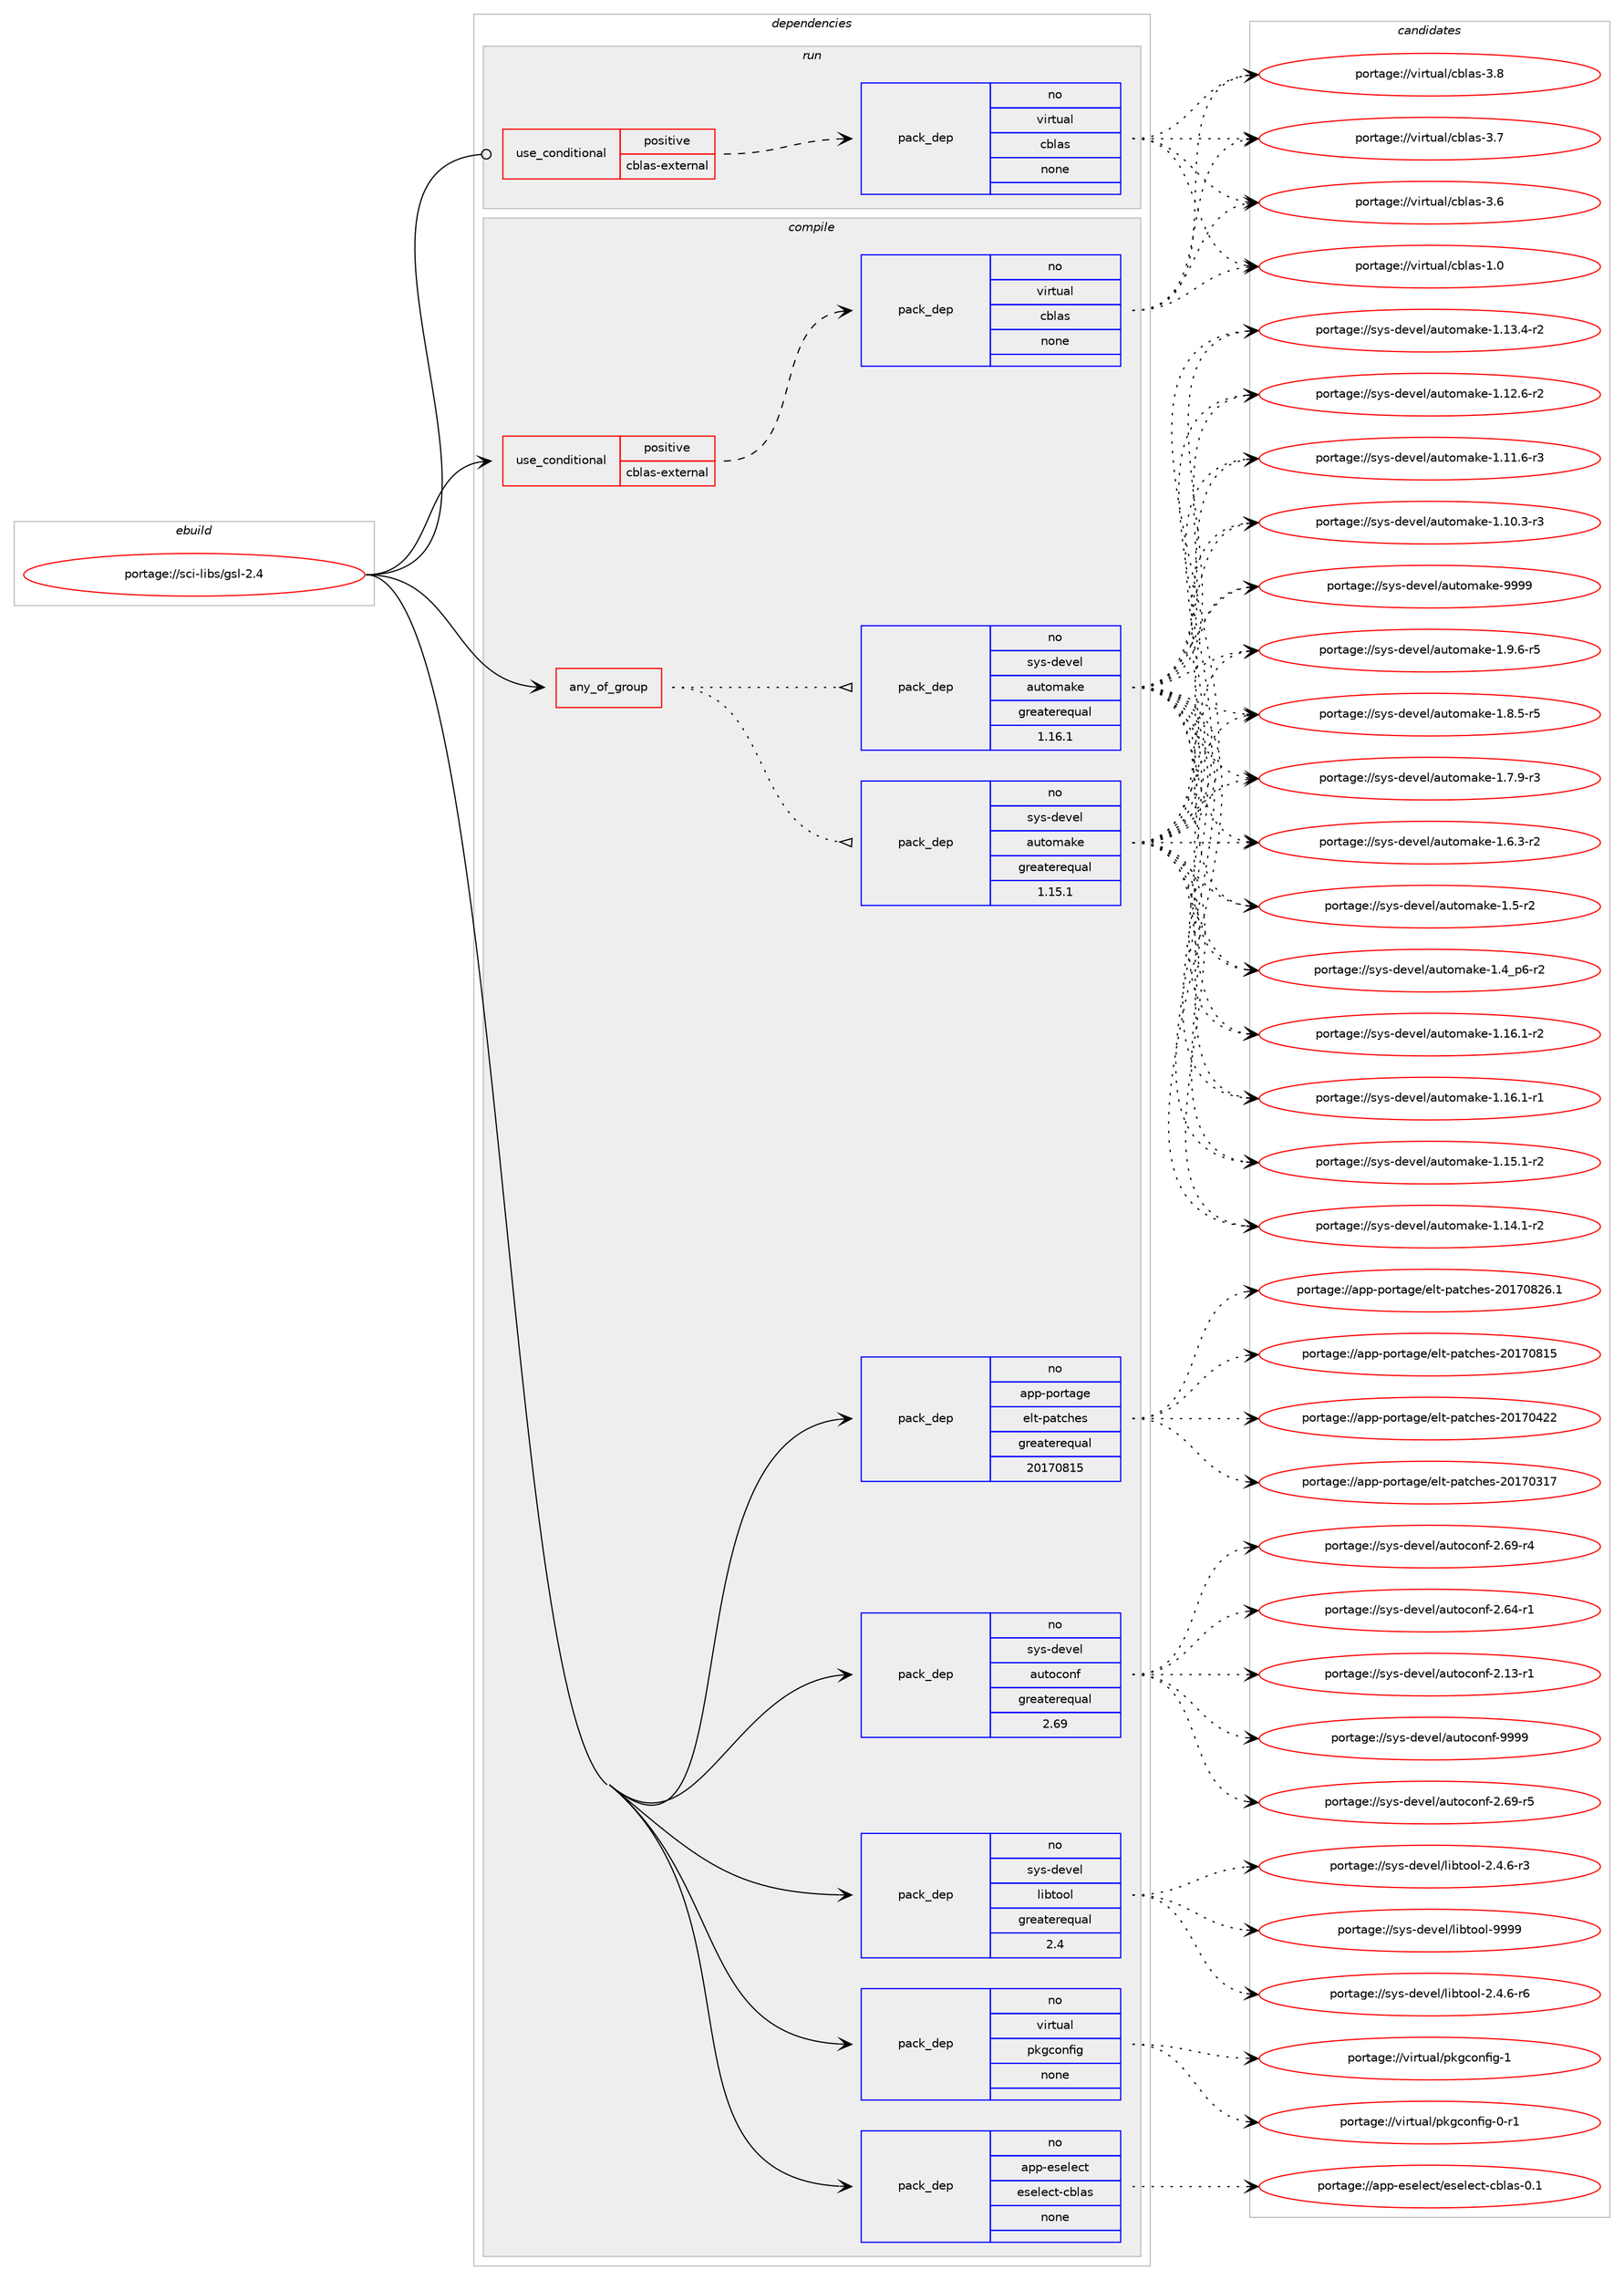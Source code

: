 digraph prolog {

# *************
# Graph options
# *************

newrank=true;
concentrate=true;
compound=true;
graph [rankdir=LR,fontname=Helvetica,fontsize=10,ranksep=1.5];#, ranksep=2.5, nodesep=0.2];
edge  [arrowhead=vee];
node  [fontname=Helvetica,fontsize=10];

# **********
# The ebuild
# **********

subgraph cluster_leftcol {
color=gray;
rank=same;
label=<<i>ebuild</i>>;
id [label="portage://sci-libs/gsl-2.4", color=red, width=4, href="../sci-libs/gsl-2.4.svg"];
}

# ****************
# The dependencies
# ****************

subgraph cluster_midcol {
color=gray;
label=<<i>dependencies</i>>;
subgraph cluster_compile {
fillcolor="#eeeeee";
style=filled;
label=<<i>compile</i>>;
subgraph any1645 {
dependency100079 [label=<<TABLE BORDER="0" CELLBORDER="1" CELLSPACING="0" CELLPADDING="4"><TR><TD CELLPADDING="10">any_of_group</TD></TR></TABLE>>, shape=none, color=red];subgraph pack79242 {
dependency100080 [label=<<TABLE BORDER="0" CELLBORDER="1" CELLSPACING="0" CELLPADDING="4" WIDTH="220"><TR><TD ROWSPAN="6" CELLPADDING="30">pack_dep</TD></TR><TR><TD WIDTH="110">no</TD></TR><TR><TD>sys-devel</TD></TR><TR><TD>automake</TD></TR><TR><TD>greaterequal</TD></TR><TR><TD>1.16.1</TD></TR></TABLE>>, shape=none, color=blue];
}
dependency100079:e -> dependency100080:w [weight=20,style="dotted",arrowhead="oinv"];
subgraph pack79243 {
dependency100081 [label=<<TABLE BORDER="0" CELLBORDER="1" CELLSPACING="0" CELLPADDING="4" WIDTH="220"><TR><TD ROWSPAN="6" CELLPADDING="30">pack_dep</TD></TR><TR><TD WIDTH="110">no</TD></TR><TR><TD>sys-devel</TD></TR><TR><TD>automake</TD></TR><TR><TD>greaterequal</TD></TR><TR><TD>1.15.1</TD></TR></TABLE>>, shape=none, color=blue];
}
dependency100079:e -> dependency100081:w [weight=20,style="dotted",arrowhead="oinv"];
}
id:e -> dependency100079:w [weight=20,style="solid",arrowhead="vee"];
subgraph cond19112 {
dependency100082 [label=<<TABLE BORDER="0" CELLBORDER="1" CELLSPACING="0" CELLPADDING="4"><TR><TD ROWSPAN="3" CELLPADDING="10">use_conditional</TD></TR><TR><TD>positive</TD></TR><TR><TD>cblas-external</TD></TR></TABLE>>, shape=none, color=red];
subgraph pack79244 {
dependency100083 [label=<<TABLE BORDER="0" CELLBORDER="1" CELLSPACING="0" CELLPADDING="4" WIDTH="220"><TR><TD ROWSPAN="6" CELLPADDING="30">pack_dep</TD></TR><TR><TD WIDTH="110">no</TD></TR><TR><TD>virtual</TD></TR><TR><TD>cblas</TD></TR><TR><TD>none</TD></TR><TR><TD></TD></TR></TABLE>>, shape=none, color=blue];
}
dependency100082:e -> dependency100083:w [weight=20,style="dashed",arrowhead="vee"];
}
id:e -> dependency100082:w [weight=20,style="solid",arrowhead="vee"];
subgraph pack79245 {
dependency100084 [label=<<TABLE BORDER="0" CELLBORDER="1" CELLSPACING="0" CELLPADDING="4" WIDTH="220"><TR><TD ROWSPAN="6" CELLPADDING="30">pack_dep</TD></TR><TR><TD WIDTH="110">no</TD></TR><TR><TD>app-eselect</TD></TR><TR><TD>eselect-cblas</TD></TR><TR><TD>none</TD></TR><TR><TD></TD></TR></TABLE>>, shape=none, color=blue];
}
id:e -> dependency100084:w [weight=20,style="solid",arrowhead="vee"];
subgraph pack79246 {
dependency100085 [label=<<TABLE BORDER="0" CELLBORDER="1" CELLSPACING="0" CELLPADDING="4" WIDTH="220"><TR><TD ROWSPAN="6" CELLPADDING="30">pack_dep</TD></TR><TR><TD WIDTH="110">no</TD></TR><TR><TD>app-portage</TD></TR><TR><TD>elt-patches</TD></TR><TR><TD>greaterequal</TD></TR><TR><TD>20170815</TD></TR></TABLE>>, shape=none, color=blue];
}
id:e -> dependency100085:w [weight=20,style="solid",arrowhead="vee"];
subgraph pack79247 {
dependency100086 [label=<<TABLE BORDER="0" CELLBORDER="1" CELLSPACING="0" CELLPADDING="4" WIDTH="220"><TR><TD ROWSPAN="6" CELLPADDING="30">pack_dep</TD></TR><TR><TD WIDTH="110">no</TD></TR><TR><TD>sys-devel</TD></TR><TR><TD>autoconf</TD></TR><TR><TD>greaterequal</TD></TR><TR><TD>2.69</TD></TR></TABLE>>, shape=none, color=blue];
}
id:e -> dependency100086:w [weight=20,style="solid",arrowhead="vee"];
subgraph pack79248 {
dependency100087 [label=<<TABLE BORDER="0" CELLBORDER="1" CELLSPACING="0" CELLPADDING="4" WIDTH="220"><TR><TD ROWSPAN="6" CELLPADDING="30">pack_dep</TD></TR><TR><TD WIDTH="110">no</TD></TR><TR><TD>sys-devel</TD></TR><TR><TD>libtool</TD></TR><TR><TD>greaterequal</TD></TR><TR><TD>2.4</TD></TR></TABLE>>, shape=none, color=blue];
}
id:e -> dependency100087:w [weight=20,style="solid",arrowhead="vee"];
subgraph pack79249 {
dependency100088 [label=<<TABLE BORDER="0" CELLBORDER="1" CELLSPACING="0" CELLPADDING="4" WIDTH="220"><TR><TD ROWSPAN="6" CELLPADDING="30">pack_dep</TD></TR><TR><TD WIDTH="110">no</TD></TR><TR><TD>virtual</TD></TR><TR><TD>pkgconfig</TD></TR><TR><TD>none</TD></TR><TR><TD></TD></TR></TABLE>>, shape=none, color=blue];
}
id:e -> dependency100088:w [weight=20,style="solid",arrowhead="vee"];
}
subgraph cluster_compileandrun {
fillcolor="#eeeeee";
style=filled;
label=<<i>compile and run</i>>;
}
subgraph cluster_run {
fillcolor="#eeeeee";
style=filled;
label=<<i>run</i>>;
subgraph cond19113 {
dependency100089 [label=<<TABLE BORDER="0" CELLBORDER="1" CELLSPACING="0" CELLPADDING="4"><TR><TD ROWSPAN="3" CELLPADDING="10">use_conditional</TD></TR><TR><TD>positive</TD></TR><TR><TD>cblas-external</TD></TR></TABLE>>, shape=none, color=red];
subgraph pack79250 {
dependency100090 [label=<<TABLE BORDER="0" CELLBORDER="1" CELLSPACING="0" CELLPADDING="4" WIDTH="220"><TR><TD ROWSPAN="6" CELLPADDING="30">pack_dep</TD></TR><TR><TD WIDTH="110">no</TD></TR><TR><TD>virtual</TD></TR><TR><TD>cblas</TD></TR><TR><TD>none</TD></TR><TR><TD></TD></TR></TABLE>>, shape=none, color=blue];
}
dependency100089:e -> dependency100090:w [weight=20,style="dashed",arrowhead="vee"];
}
id:e -> dependency100089:w [weight=20,style="solid",arrowhead="odot"];
}
}

# **************
# The candidates
# **************

subgraph cluster_choices {
rank=same;
color=gray;
label=<<i>candidates</i>>;

subgraph choice79242 {
color=black;
nodesep=1;
choice115121115451001011181011084797117116111109971071014557575757 [label="portage://sys-devel/automake-9999", color=red, width=4,href="../sys-devel/automake-9999.svg"];
choice115121115451001011181011084797117116111109971071014549465746544511453 [label="portage://sys-devel/automake-1.9.6-r5", color=red, width=4,href="../sys-devel/automake-1.9.6-r5.svg"];
choice115121115451001011181011084797117116111109971071014549465646534511453 [label="portage://sys-devel/automake-1.8.5-r5", color=red, width=4,href="../sys-devel/automake-1.8.5-r5.svg"];
choice115121115451001011181011084797117116111109971071014549465546574511451 [label="portage://sys-devel/automake-1.7.9-r3", color=red, width=4,href="../sys-devel/automake-1.7.9-r3.svg"];
choice115121115451001011181011084797117116111109971071014549465446514511450 [label="portage://sys-devel/automake-1.6.3-r2", color=red, width=4,href="../sys-devel/automake-1.6.3-r2.svg"];
choice11512111545100101118101108479711711611110997107101454946534511450 [label="portage://sys-devel/automake-1.5-r2", color=red, width=4,href="../sys-devel/automake-1.5-r2.svg"];
choice115121115451001011181011084797117116111109971071014549465295112544511450 [label="portage://sys-devel/automake-1.4_p6-r2", color=red, width=4,href="../sys-devel/automake-1.4_p6-r2.svg"];
choice11512111545100101118101108479711711611110997107101454946495446494511450 [label="portage://sys-devel/automake-1.16.1-r2", color=red, width=4,href="../sys-devel/automake-1.16.1-r2.svg"];
choice11512111545100101118101108479711711611110997107101454946495446494511449 [label="portage://sys-devel/automake-1.16.1-r1", color=red, width=4,href="../sys-devel/automake-1.16.1-r1.svg"];
choice11512111545100101118101108479711711611110997107101454946495346494511450 [label="portage://sys-devel/automake-1.15.1-r2", color=red, width=4,href="../sys-devel/automake-1.15.1-r2.svg"];
choice11512111545100101118101108479711711611110997107101454946495246494511450 [label="portage://sys-devel/automake-1.14.1-r2", color=red, width=4,href="../sys-devel/automake-1.14.1-r2.svg"];
choice11512111545100101118101108479711711611110997107101454946495146524511450 [label="portage://sys-devel/automake-1.13.4-r2", color=red, width=4,href="../sys-devel/automake-1.13.4-r2.svg"];
choice11512111545100101118101108479711711611110997107101454946495046544511450 [label="portage://sys-devel/automake-1.12.6-r2", color=red, width=4,href="../sys-devel/automake-1.12.6-r2.svg"];
choice11512111545100101118101108479711711611110997107101454946494946544511451 [label="portage://sys-devel/automake-1.11.6-r3", color=red, width=4,href="../sys-devel/automake-1.11.6-r3.svg"];
choice11512111545100101118101108479711711611110997107101454946494846514511451 [label="portage://sys-devel/automake-1.10.3-r3", color=red, width=4,href="../sys-devel/automake-1.10.3-r3.svg"];
dependency100080:e -> choice115121115451001011181011084797117116111109971071014557575757:w [style=dotted,weight="100"];
dependency100080:e -> choice115121115451001011181011084797117116111109971071014549465746544511453:w [style=dotted,weight="100"];
dependency100080:e -> choice115121115451001011181011084797117116111109971071014549465646534511453:w [style=dotted,weight="100"];
dependency100080:e -> choice115121115451001011181011084797117116111109971071014549465546574511451:w [style=dotted,weight="100"];
dependency100080:e -> choice115121115451001011181011084797117116111109971071014549465446514511450:w [style=dotted,weight="100"];
dependency100080:e -> choice11512111545100101118101108479711711611110997107101454946534511450:w [style=dotted,weight="100"];
dependency100080:e -> choice115121115451001011181011084797117116111109971071014549465295112544511450:w [style=dotted,weight="100"];
dependency100080:e -> choice11512111545100101118101108479711711611110997107101454946495446494511450:w [style=dotted,weight="100"];
dependency100080:e -> choice11512111545100101118101108479711711611110997107101454946495446494511449:w [style=dotted,weight="100"];
dependency100080:e -> choice11512111545100101118101108479711711611110997107101454946495346494511450:w [style=dotted,weight="100"];
dependency100080:e -> choice11512111545100101118101108479711711611110997107101454946495246494511450:w [style=dotted,weight="100"];
dependency100080:e -> choice11512111545100101118101108479711711611110997107101454946495146524511450:w [style=dotted,weight="100"];
dependency100080:e -> choice11512111545100101118101108479711711611110997107101454946495046544511450:w [style=dotted,weight="100"];
dependency100080:e -> choice11512111545100101118101108479711711611110997107101454946494946544511451:w [style=dotted,weight="100"];
dependency100080:e -> choice11512111545100101118101108479711711611110997107101454946494846514511451:w [style=dotted,weight="100"];
}
subgraph choice79243 {
color=black;
nodesep=1;
choice115121115451001011181011084797117116111109971071014557575757 [label="portage://sys-devel/automake-9999", color=red, width=4,href="../sys-devel/automake-9999.svg"];
choice115121115451001011181011084797117116111109971071014549465746544511453 [label="portage://sys-devel/automake-1.9.6-r5", color=red, width=4,href="../sys-devel/automake-1.9.6-r5.svg"];
choice115121115451001011181011084797117116111109971071014549465646534511453 [label="portage://sys-devel/automake-1.8.5-r5", color=red, width=4,href="../sys-devel/automake-1.8.5-r5.svg"];
choice115121115451001011181011084797117116111109971071014549465546574511451 [label="portage://sys-devel/automake-1.7.9-r3", color=red, width=4,href="../sys-devel/automake-1.7.9-r3.svg"];
choice115121115451001011181011084797117116111109971071014549465446514511450 [label="portage://sys-devel/automake-1.6.3-r2", color=red, width=4,href="../sys-devel/automake-1.6.3-r2.svg"];
choice11512111545100101118101108479711711611110997107101454946534511450 [label="portage://sys-devel/automake-1.5-r2", color=red, width=4,href="../sys-devel/automake-1.5-r2.svg"];
choice115121115451001011181011084797117116111109971071014549465295112544511450 [label="portage://sys-devel/automake-1.4_p6-r2", color=red, width=4,href="../sys-devel/automake-1.4_p6-r2.svg"];
choice11512111545100101118101108479711711611110997107101454946495446494511450 [label="portage://sys-devel/automake-1.16.1-r2", color=red, width=4,href="../sys-devel/automake-1.16.1-r2.svg"];
choice11512111545100101118101108479711711611110997107101454946495446494511449 [label="portage://sys-devel/automake-1.16.1-r1", color=red, width=4,href="../sys-devel/automake-1.16.1-r1.svg"];
choice11512111545100101118101108479711711611110997107101454946495346494511450 [label="portage://sys-devel/automake-1.15.1-r2", color=red, width=4,href="../sys-devel/automake-1.15.1-r2.svg"];
choice11512111545100101118101108479711711611110997107101454946495246494511450 [label="portage://sys-devel/automake-1.14.1-r2", color=red, width=4,href="../sys-devel/automake-1.14.1-r2.svg"];
choice11512111545100101118101108479711711611110997107101454946495146524511450 [label="portage://sys-devel/automake-1.13.4-r2", color=red, width=4,href="../sys-devel/automake-1.13.4-r2.svg"];
choice11512111545100101118101108479711711611110997107101454946495046544511450 [label="portage://sys-devel/automake-1.12.6-r2", color=red, width=4,href="../sys-devel/automake-1.12.6-r2.svg"];
choice11512111545100101118101108479711711611110997107101454946494946544511451 [label="portage://sys-devel/automake-1.11.6-r3", color=red, width=4,href="../sys-devel/automake-1.11.6-r3.svg"];
choice11512111545100101118101108479711711611110997107101454946494846514511451 [label="portage://sys-devel/automake-1.10.3-r3", color=red, width=4,href="../sys-devel/automake-1.10.3-r3.svg"];
dependency100081:e -> choice115121115451001011181011084797117116111109971071014557575757:w [style=dotted,weight="100"];
dependency100081:e -> choice115121115451001011181011084797117116111109971071014549465746544511453:w [style=dotted,weight="100"];
dependency100081:e -> choice115121115451001011181011084797117116111109971071014549465646534511453:w [style=dotted,weight="100"];
dependency100081:e -> choice115121115451001011181011084797117116111109971071014549465546574511451:w [style=dotted,weight="100"];
dependency100081:e -> choice115121115451001011181011084797117116111109971071014549465446514511450:w [style=dotted,weight="100"];
dependency100081:e -> choice11512111545100101118101108479711711611110997107101454946534511450:w [style=dotted,weight="100"];
dependency100081:e -> choice115121115451001011181011084797117116111109971071014549465295112544511450:w [style=dotted,weight="100"];
dependency100081:e -> choice11512111545100101118101108479711711611110997107101454946495446494511450:w [style=dotted,weight="100"];
dependency100081:e -> choice11512111545100101118101108479711711611110997107101454946495446494511449:w [style=dotted,weight="100"];
dependency100081:e -> choice11512111545100101118101108479711711611110997107101454946495346494511450:w [style=dotted,weight="100"];
dependency100081:e -> choice11512111545100101118101108479711711611110997107101454946495246494511450:w [style=dotted,weight="100"];
dependency100081:e -> choice11512111545100101118101108479711711611110997107101454946495146524511450:w [style=dotted,weight="100"];
dependency100081:e -> choice11512111545100101118101108479711711611110997107101454946495046544511450:w [style=dotted,weight="100"];
dependency100081:e -> choice11512111545100101118101108479711711611110997107101454946494946544511451:w [style=dotted,weight="100"];
dependency100081:e -> choice11512111545100101118101108479711711611110997107101454946494846514511451:w [style=dotted,weight="100"];
}
subgraph choice79244 {
color=black;
nodesep=1;
choice118105114116117971084799981089711545514656 [label="portage://virtual/cblas-3.8", color=red, width=4,href="../virtual/cblas-3.8.svg"];
choice118105114116117971084799981089711545514655 [label="portage://virtual/cblas-3.7", color=red, width=4,href="../virtual/cblas-3.7.svg"];
choice118105114116117971084799981089711545514654 [label="portage://virtual/cblas-3.6", color=red, width=4,href="../virtual/cblas-3.6.svg"];
choice118105114116117971084799981089711545494648 [label="portage://virtual/cblas-1.0", color=red, width=4,href="../virtual/cblas-1.0.svg"];
dependency100083:e -> choice118105114116117971084799981089711545514656:w [style=dotted,weight="100"];
dependency100083:e -> choice118105114116117971084799981089711545514655:w [style=dotted,weight="100"];
dependency100083:e -> choice118105114116117971084799981089711545514654:w [style=dotted,weight="100"];
dependency100083:e -> choice118105114116117971084799981089711545494648:w [style=dotted,weight="100"];
}
subgraph choice79245 {
color=black;
nodesep=1;
choice97112112451011151011081019911647101115101108101991164599981089711545484649 [label="portage://app-eselect/eselect-cblas-0.1", color=red, width=4,href="../app-eselect/eselect-cblas-0.1.svg"];
dependency100084:e -> choice97112112451011151011081019911647101115101108101991164599981089711545484649:w [style=dotted,weight="100"];
}
subgraph choice79246 {
color=black;
nodesep=1;
choice971121124511211111411697103101471011081164511297116991041011154550484955485650544649 [label="portage://app-portage/elt-patches-20170826.1", color=red, width=4,href="../app-portage/elt-patches-20170826.1.svg"];
choice97112112451121111141169710310147101108116451129711699104101115455048495548564953 [label="portage://app-portage/elt-patches-20170815", color=red, width=4,href="../app-portage/elt-patches-20170815.svg"];
choice97112112451121111141169710310147101108116451129711699104101115455048495548525050 [label="portage://app-portage/elt-patches-20170422", color=red, width=4,href="../app-portage/elt-patches-20170422.svg"];
choice97112112451121111141169710310147101108116451129711699104101115455048495548514955 [label="portage://app-portage/elt-patches-20170317", color=red, width=4,href="../app-portage/elt-patches-20170317.svg"];
dependency100085:e -> choice971121124511211111411697103101471011081164511297116991041011154550484955485650544649:w [style=dotted,weight="100"];
dependency100085:e -> choice97112112451121111141169710310147101108116451129711699104101115455048495548564953:w [style=dotted,weight="100"];
dependency100085:e -> choice97112112451121111141169710310147101108116451129711699104101115455048495548525050:w [style=dotted,weight="100"];
dependency100085:e -> choice97112112451121111141169710310147101108116451129711699104101115455048495548514955:w [style=dotted,weight="100"];
}
subgraph choice79247 {
color=black;
nodesep=1;
choice115121115451001011181011084797117116111991111101024557575757 [label="portage://sys-devel/autoconf-9999", color=red, width=4,href="../sys-devel/autoconf-9999.svg"];
choice1151211154510010111810110847971171161119911111010245504654574511453 [label="portage://sys-devel/autoconf-2.69-r5", color=red, width=4,href="../sys-devel/autoconf-2.69-r5.svg"];
choice1151211154510010111810110847971171161119911111010245504654574511452 [label="portage://sys-devel/autoconf-2.69-r4", color=red, width=4,href="../sys-devel/autoconf-2.69-r4.svg"];
choice1151211154510010111810110847971171161119911111010245504654524511449 [label="portage://sys-devel/autoconf-2.64-r1", color=red, width=4,href="../sys-devel/autoconf-2.64-r1.svg"];
choice1151211154510010111810110847971171161119911111010245504649514511449 [label="portage://sys-devel/autoconf-2.13-r1", color=red, width=4,href="../sys-devel/autoconf-2.13-r1.svg"];
dependency100086:e -> choice115121115451001011181011084797117116111991111101024557575757:w [style=dotted,weight="100"];
dependency100086:e -> choice1151211154510010111810110847971171161119911111010245504654574511453:w [style=dotted,weight="100"];
dependency100086:e -> choice1151211154510010111810110847971171161119911111010245504654574511452:w [style=dotted,weight="100"];
dependency100086:e -> choice1151211154510010111810110847971171161119911111010245504654524511449:w [style=dotted,weight="100"];
dependency100086:e -> choice1151211154510010111810110847971171161119911111010245504649514511449:w [style=dotted,weight="100"];
}
subgraph choice79248 {
color=black;
nodesep=1;
choice1151211154510010111810110847108105981161111111084557575757 [label="portage://sys-devel/libtool-9999", color=red, width=4,href="../sys-devel/libtool-9999.svg"];
choice1151211154510010111810110847108105981161111111084550465246544511454 [label="portage://sys-devel/libtool-2.4.6-r6", color=red, width=4,href="../sys-devel/libtool-2.4.6-r6.svg"];
choice1151211154510010111810110847108105981161111111084550465246544511451 [label="portage://sys-devel/libtool-2.4.6-r3", color=red, width=4,href="../sys-devel/libtool-2.4.6-r3.svg"];
dependency100087:e -> choice1151211154510010111810110847108105981161111111084557575757:w [style=dotted,weight="100"];
dependency100087:e -> choice1151211154510010111810110847108105981161111111084550465246544511454:w [style=dotted,weight="100"];
dependency100087:e -> choice1151211154510010111810110847108105981161111111084550465246544511451:w [style=dotted,weight="100"];
}
subgraph choice79249 {
color=black;
nodesep=1;
choice1181051141161179710847112107103991111101021051034549 [label="portage://virtual/pkgconfig-1", color=red, width=4,href="../virtual/pkgconfig-1.svg"];
choice11810511411611797108471121071039911111010210510345484511449 [label="portage://virtual/pkgconfig-0-r1", color=red, width=4,href="../virtual/pkgconfig-0-r1.svg"];
dependency100088:e -> choice1181051141161179710847112107103991111101021051034549:w [style=dotted,weight="100"];
dependency100088:e -> choice11810511411611797108471121071039911111010210510345484511449:w [style=dotted,weight="100"];
}
subgraph choice79250 {
color=black;
nodesep=1;
choice118105114116117971084799981089711545514656 [label="portage://virtual/cblas-3.8", color=red, width=4,href="../virtual/cblas-3.8.svg"];
choice118105114116117971084799981089711545514655 [label="portage://virtual/cblas-3.7", color=red, width=4,href="../virtual/cblas-3.7.svg"];
choice118105114116117971084799981089711545514654 [label="portage://virtual/cblas-3.6", color=red, width=4,href="../virtual/cblas-3.6.svg"];
choice118105114116117971084799981089711545494648 [label="portage://virtual/cblas-1.0", color=red, width=4,href="../virtual/cblas-1.0.svg"];
dependency100090:e -> choice118105114116117971084799981089711545514656:w [style=dotted,weight="100"];
dependency100090:e -> choice118105114116117971084799981089711545514655:w [style=dotted,weight="100"];
dependency100090:e -> choice118105114116117971084799981089711545514654:w [style=dotted,weight="100"];
dependency100090:e -> choice118105114116117971084799981089711545494648:w [style=dotted,weight="100"];
}
}

}
